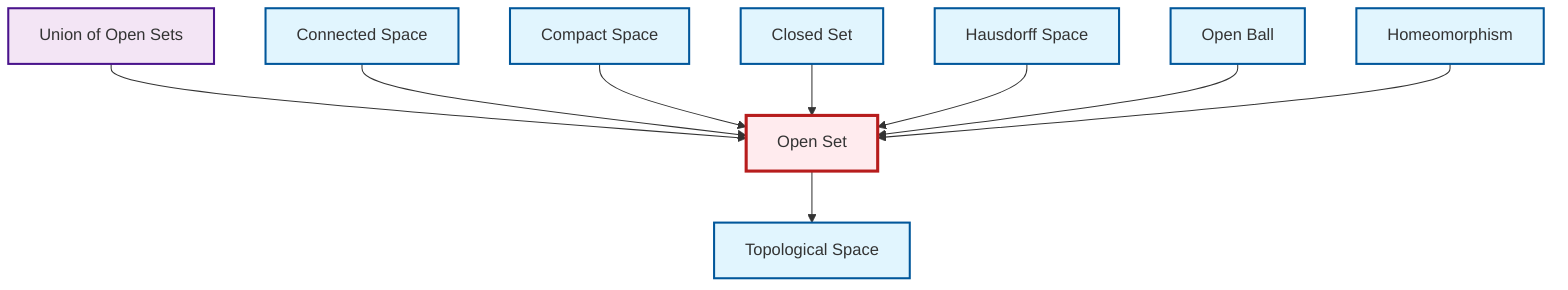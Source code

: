 graph TD
    classDef definition fill:#e1f5fe,stroke:#01579b,stroke-width:2px
    classDef theorem fill:#f3e5f5,stroke:#4a148c,stroke-width:2px
    classDef axiom fill:#fff3e0,stroke:#e65100,stroke-width:2px
    classDef example fill:#e8f5e9,stroke:#1b5e20,stroke-width:2px
    classDef current fill:#ffebee,stroke:#b71c1c,stroke-width:3px
    def-closed-set["Closed Set"]:::definition
    def-compact["Compact Space"]:::definition
    thm-union-open-sets["Union of Open Sets"]:::theorem
    def-open-ball["Open Ball"]:::definition
    def-open-set["Open Set"]:::definition
    def-hausdorff["Hausdorff Space"]:::definition
    def-connected["Connected Space"]:::definition
    def-homeomorphism["Homeomorphism"]:::definition
    def-topological-space["Topological Space"]:::definition
    thm-union-open-sets --> def-open-set
    def-connected --> def-open-set
    def-compact --> def-open-set
    def-closed-set --> def-open-set
    def-hausdorff --> def-open-set
    def-open-ball --> def-open-set
    def-homeomorphism --> def-open-set
    def-open-set --> def-topological-space
    class def-open-set current